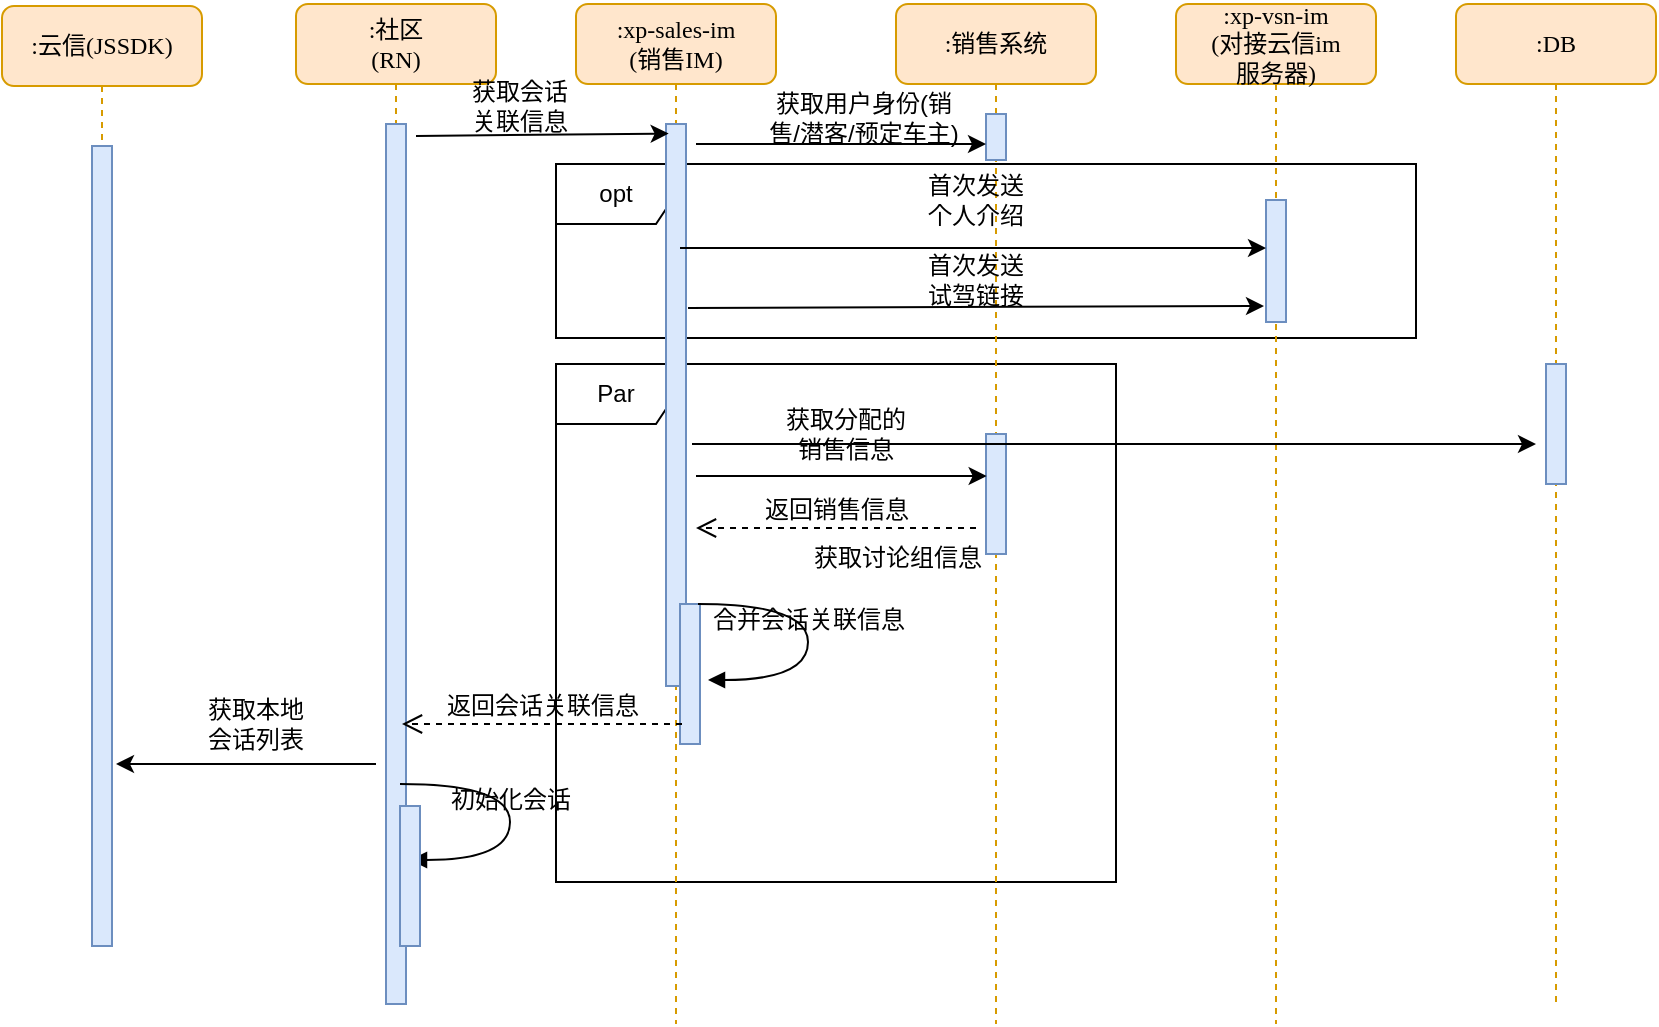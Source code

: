 <mxfile version="12.4.3" type="github" pages="1">
  <diagram name="Page-1" id="13e1069c-82ec-6db2-03f1-153e76fe0fe0">
    <mxGraphModel dx="1873" dy="427" grid="1" gridSize="10" guides="1" tooltips="1" connect="1" arrows="1" fold="1" page="1" pageScale="1" pageWidth="1100" pageHeight="850" background="#ffffff" math="0" shadow="0">
      <root>
        <mxCell id="0"/>
        <mxCell id="1" parent="0"/>
        <mxCell id="SCf--bu4-dqeZi4qSqdn-31" value="opt" style="shape=umlFrame;whiteSpace=wrap;html=1;" vertex="1" parent="1">
          <mxGeometry x="230" y="160" width="430" height="87" as="geometry"/>
        </mxCell>
        <mxCell id="SCf--bu4-dqeZi4qSqdn-1" value="Par" style="shape=umlFrame;whiteSpace=wrap;html=1;" vertex="1" parent="1">
          <mxGeometry x="230" y="260" width="280" height="259" as="geometry"/>
        </mxCell>
        <mxCell id="7baba1c4bc27f4b0-2" value=":xp-sales-im&lt;br&gt;(销售IM)" style="shape=umlLifeline;perimeter=lifelinePerimeter;whiteSpace=wrap;html=1;container=1;collapsible=0;recursiveResize=0;outlineConnect=0;rounded=1;shadow=0;comic=0;labelBackgroundColor=none;strokeWidth=1;fontFamily=Verdana;fontSize=12;align=center;fillColor=#ffe6cc;strokeColor=#d79b00;" parent="1" vertex="1">
          <mxGeometry x="240" y="80" width="100" height="510" as="geometry"/>
        </mxCell>
        <mxCell id="SCf--bu4-dqeZi4qSqdn-6" value="" style="html=1;points=[];perimeter=orthogonalPerimeter;rounded=0;shadow=0;comic=0;labelBackgroundColor=none;strokeWidth=1;fontFamily=Verdana;fontSize=12;align=center;fillColor=#dae8fc;strokeColor=#6c8ebf;" vertex="1" parent="7baba1c4bc27f4b0-2">
          <mxGeometry x="45" y="60" width="10" height="281" as="geometry"/>
        </mxCell>
        <mxCell id="7baba1c4bc27f4b0-3" value=":销售系统" style="shape=umlLifeline;perimeter=lifelinePerimeter;whiteSpace=wrap;html=1;container=1;collapsible=0;recursiveResize=0;outlineConnect=0;rounded=1;shadow=0;comic=0;labelBackgroundColor=none;strokeWidth=1;fontFamily=Verdana;fontSize=12;align=center;fillColor=#ffe6cc;strokeColor=#d79b00;" parent="1" vertex="1">
          <mxGeometry x="400" y="80" width="100" height="510" as="geometry"/>
        </mxCell>
        <mxCell id="7baba1c4bc27f4b0-13" value="" style="html=1;points=[];perimeter=orthogonalPerimeter;rounded=0;shadow=0;comic=0;labelBackgroundColor=none;strokeWidth=1;fontFamily=Verdana;fontSize=12;align=center;fillColor=#dae8fc;strokeColor=#6c8ebf;" parent="7baba1c4bc27f4b0-3" vertex="1">
          <mxGeometry x="45" y="215" width="10" height="60" as="geometry"/>
        </mxCell>
        <mxCell id="SCf--bu4-dqeZi4qSqdn-33" value="" style="html=1;points=[];perimeter=orthogonalPerimeter;rounded=0;shadow=0;comic=0;labelBackgroundColor=none;strokeWidth=1;fontFamily=Verdana;fontSize=12;align=center;fillColor=#dae8fc;strokeColor=#6c8ebf;" vertex="1" parent="7baba1c4bc27f4b0-3">
          <mxGeometry x="45" y="55" width="10" height="23" as="geometry"/>
        </mxCell>
        <mxCell id="7baba1c4bc27f4b0-4" value=":xp-vsn-im&lt;br&gt;(对接云信im&lt;br&gt;服务器)" style="shape=umlLifeline;perimeter=lifelinePerimeter;whiteSpace=wrap;html=1;container=1;collapsible=0;recursiveResize=0;outlineConnect=0;rounded=1;shadow=0;comic=0;labelBackgroundColor=none;strokeWidth=1;fontFamily=Verdana;fontSize=12;align=center;fillColor=#ffe6cc;strokeColor=#d79b00;" parent="1" vertex="1">
          <mxGeometry x="540" y="80" width="100" height="510" as="geometry"/>
        </mxCell>
        <mxCell id="7baba1c4bc27f4b0-16" value="" style="html=1;points=[];perimeter=orthogonalPerimeter;rounded=0;shadow=0;comic=0;labelBackgroundColor=none;strokeWidth=1;fontFamily=Verdana;fontSize=12;align=center;fillColor=#dae8fc;strokeColor=#6c8ebf;" parent="7baba1c4bc27f4b0-4" vertex="1">
          <mxGeometry x="45" y="98" width="10" height="61" as="geometry"/>
        </mxCell>
        <mxCell id="7baba1c4bc27f4b0-5" value=":DB" style="shape=umlLifeline;perimeter=lifelinePerimeter;whiteSpace=wrap;html=1;container=1;collapsible=0;recursiveResize=0;outlineConnect=0;rounded=1;shadow=0;comic=0;labelBackgroundColor=none;strokeWidth=1;fontFamily=Verdana;fontSize=12;align=center;fillColor=#ffe6cc;strokeColor=#d79b00;" parent="1" vertex="1">
          <mxGeometry x="680" y="80" width="100" height="500" as="geometry"/>
        </mxCell>
        <mxCell id="7baba1c4bc27f4b0-8" value=":社区&lt;br&gt;(RN)" style="shape=umlLifeline;perimeter=lifelinePerimeter;whiteSpace=wrap;html=1;container=1;collapsible=0;recursiveResize=0;outlineConnect=0;rounded=1;shadow=0;comic=0;labelBackgroundColor=none;strokeWidth=1;fontFamily=Verdana;fontSize=12;align=center;fillColor=#ffe6cc;strokeColor=#d79b00;" parent="1" vertex="1">
          <mxGeometry x="100" y="80" width="100" height="500" as="geometry"/>
        </mxCell>
        <mxCell id="7baba1c4bc27f4b0-9" value="" style="html=1;points=[];perimeter=orthogonalPerimeter;rounded=0;shadow=0;comic=0;labelBackgroundColor=none;strokeWidth=1;fontFamily=Verdana;fontSize=12;align=center;fillColor=#dae8fc;strokeColor=#6c8ebf;" parent="7baba1c4bc27f4b0-8" vertex="1">
          <mxGeometry x="45" y="60" width="10" height="440" as="geometry"/>
        </mxCell>
        <mxCell id="7baba1c4bc27f4b0-19" value="" style="html=1;points=[];perimeter=orthogonalPerimeter;rounded=0;shadow=0;comic=0;labelBackgroundColor=none;strokeWidth=1;fontFamily=Verdana;fontSize=12;align=center;fillColor=#dae8fc;strokeColor=#6c8ebf;" parent="1" vertex="1">
          <mxGeometry x="725" y="260" width="10" height="60" as="geometry"/>
        </mxCell>
        <mxCell id="_tAtlndqi4DHkHifaJOw-4" value="返回销售信息" style="html=1;verticalAlign=bottom;endArrow=open;dashed=1;endSize=8;labelBackgroundColor=none;fontFamily=Verdana;fontSize=12;edgeStyle=elbowEdgeStyle;elbow=vertical;" parent="1" edge="1">
          <mxGeometry relative="1" as="geometry">
            <mxPoint x="300" y="342" as="targetPoint"/>
            <Array as="points">
              <mxPoint x="378" y="342"/>
              <mxPoint x="408" y="342"/>
            </Array>
            <mxPoint x="440" y="342" as="sourcePoint"/>
          </mxGeometry>
        </mxCell>
        <mxCell id="ZvRYTC18ovLtI7Ebb16t-18" value="初始化会话" style="html=1;verticalAlign=bottom;endArrow=block;labelBackgroundColor=none;fontFamily=Verdana;fontSize=12;elbow=vertical;edgeStyle=orthogonalEdgeStyle;curved=1;entryX=1;entryY=0.286;entryPerimeter=0;exitX=1.038;exitY=0.345;exitPerimeter=0;" parent="1" edge="1">
          <mxGeometry relative="1" as="geometry">
            <mxPoint x="152" y="470" as="sourcePoint"/>
            <mxPoint x="157" y="508" as="targetPoint"/>
            <Array as="points">
              <mxPoint x="207" y="470"/>
              <mxPoint x="207" y="508"/>
            </Array>
          </mxGeometry>
        </mxCell>
        <mxCell id="ZvRYTC18ovLtI7Ebb16t-20" value="" style="html=1;points=[];perimeter=orthogonalPerimeter;rounded=0;shadow=0;comic=0;labelBackgroundColor=none;strokeWidth=1;fontFamily=Verdana;fontSize=12;align=center;fillColor=#dae8fc;strokeColor=#6c8ebf;" parent="1" vertex="1">
          <mxGeometry x="152" y="481" width="10" height="70" as="geometry"/>
        </mxCell>
        <mxCell id="ZvRYTC18ovLtI7Ebb16t-30" value=":云信(JSSDK)" style="shape=umlLifeline;perimeter=lifelinePerimeter;whiteSpace=wrap;html=1;container=1;collapsible=0;recursiveResize=0;outlineConnect=0;rounded=1;shadow=0;comic=0;labelBackgroundColor=none;strokeWidth=1;fontFamily=Verdana;fontSize=12;align=center;fillColor=#ffe6cc;strokeColor=#d79b00;" parent="1" vertex="1">
          <mxGeometry x="-47" y="81" width="100" height="470" as="geometry"/>
        </mxCell>
        <mxCell id="ZvRYTC18ovLtI7Ebb16t-31" value="" style="html=1;points=[];perimeter=orthogonalPerimeter;rounded=0;shadow=0;comic=0;labelBackgroundColor=none;strokeWidth=1;fontFamily=Verdana;fontSize=12;align=center;fillColor=#dae8fc;strokeColor=#6c8ebf;" parent="ZvRYTC18ovLtI7Ebb16t-30" vertex="1">
          <mxGeometry x="45" y="70" width="10" height="400" as="geometry"/>
        </mxCell>
        <mxCell id="SCf--bu4-dqeZi4qSqdn-8" value="" style="endArrow=classic;html=1;entryX=0.133;entryY=0.45;entryDx=0;entryDy=0;entryPerimeter=0;" edge="1" parent="1">
          <mxGeometry width="50" height="50" relative="1" as="geometry">
            <mxPoint x="300" y="316" as="sourcePoint"/>
            <mxPoint x="445.33" y="316" as="targetPoint"/>
          </mxGeometry>
        </mxCell>
        <mxCell id="SCf--bu4-dqeZi4qSqdn-10" value="获取分配的销售信息" style="text;html=1;strokeColor=none;fillColor=none;align=center;verticalAlign=middle;whiteSpace=wrap;rounded=0;" vertex="1" parent="1">
          <mxGeometry x="340" y="285" width="70" height="20" as="geometry"/>
        </mxCell>
        <mxCell id="SCf--bu4-dqeZi4qSqdn-16" value="" style="html=1;points=[];perimeter=orthogonalPerimeter;rounded=0;shadow=0;comic=0;labelBackgroundColor=none;strokeWidth=1;fontFamily=Verdana;fontSize=12;align=center;fillColor=#dae8fc;strokeColor=#6c8ebf;" vertex="1" parent="1">
          <mxGeometry x="292" y="380" width="10" height="70" as="geometry"/>
        </mxCell>
        <mxCell id="SCf--bu4-dqeZi4qSqdn-17" value="合并会话关联信息" style="html=1;verticalAlign=bottom;endArrow=block;labelBackgroundColor=none;fontFamily=Verdana;fontSize=12;elbow=vertical;edgeStyle=orthogonalEdgeStyle;curved=1;entryX=1;entryY=0.286;entryPerimeter=0;exitX=1.038;exitY=0.345;exitPerimeter=0;" edge="1" parent="1">
          <mxGeometry relative="1" as="geometry">
            <mxPoint x="301" y="380" as="sourcePoint"/>
            <mxPoint x="306" y="418" as="targetPoint"/>
            <Array as="points">
              <mxPoint x="356" y="380"/>
              <mxPoint x="356" y="418"/>
            </Array>
          </mxGeometry>
        </mxCell>
        <mxCell id="SCf--bu4-dqeZi4qSqdn-20" value="" style="endArrow=classic;html=1;" edge="1" parent="1">
          <mxGeometry width="50" height="50" relative="1" as="geometry">
            <mxPoint x="298" y="300" as="sourcePoint"/>
            <mxPoint x="720" y="300" as="targetPoint"/>
          </mxGeometry>
        </mxCell>
        <mxCell id="SCf--bu4-dqeZi4qSqdn-21" value="获取讨论组信息" style="text;html=1;strokeColor=none;fillColor=none;align=center;verticalAlign=middle;whiteSpace=wrap;rounded=0;" vertex="1" parent="1">
          <mxGeometry x="356" y="347" width="90" height="20" as="geometry"/>
        </mxCell>
        <mxCell id="SCf--bu4-dqeZi4qSqdn-22" value="返回会话关联信息" style="html=1;verticalAlign=bottom;endArrow=open;dashed=1;endSize=8;labelBackgroundColor=none;fontFamily=Verdana;fontSize=12;edgeStyle=elbowEdgeStyle;elbow=vertical;" edge="1" parent="1">
          <mxGeometry relative="1" as="geometry">
            <mxPoint x="153" y="440" as="targetPoint"/>
            <Array as="points">
              <mxPoint x="231" y="440"/>
              <mxPoint x="261" y="440"/>
            </Array>
            <mxPoint x="293" y="440" as="sourcePoint"/>
          </mxGeometry>
        </mxCell>
        <mxCell id="SCf--bu4-dqeZi4qSqdn-23" value="获取会话&lt;br&gt;关联信息" style="text;html=1;strokeColor=none;fillColor=none;align=center;verticalAlign=middle;whiteSpace=wrap;rounded=0;" vertex="1" parent="1">
          <mxGeometry x="172" y="121" width="80" height="20" as="geometry"/>
        </mxCell>
        <mxCell id="SCf--bu4-dqeZi4qSqdn-24" value="" style="endArrow=classic;html=1;entryX=0.133;entryY=0.074;entryDx=0;entryDy=0;entryPerimeter=0;" edge="1" parent="1">
          <mxGeometry width="50" height="50" relative="1" as="geometry">
            <mxPoint x="160" y="146" as="sourcePoint"/>
            <mxPoint x="286.33" y="144.794" as="targetPoint"/>
          </mxGeometry>
        </mxCell>
        <mxCell id="SCf--bu4-dqeZi4qSqdn-25" value="" style="endArrow=classic;html=1;" edge="1" parent="1" target="7baba1c4bc27f4b0-16">
          <mxGeometry width="50" height="50" relative="1" as="geometry">
            <mxPoint x="292" y="202" as="sourcePoint"/>
            <mxPoint x="580" y="201" as="targetPoint"/>
          </mxGeometry>
        </mxCell>
        <mxCell id="SCf--bu4-dqeZi4qSqdn-26" value="首次发送&lt;br&gt;个人介绍" style="text;html=1;strokeColor=none;fillColor=none;align=center;verticalAlign=middle;whiteSpace=wrap;rounded=0;" vertex="1" parent="1">
          <mxGeometry x="400" y="168" width="80" height="20" as="geometry"/>
        </mxCell>
        <mxCell id="SCf--bu4-dqeZi4qSqdn-27" value="" style="endArrow=classic;html=1;" edge="1" parent="1">
          <mxGeometry width="50" height="50" relative="1" as="geometry">
            <mxPoint x="296" y="232" as="sourcePoint"/>
            <mxPoint x="584" y="231" as="targetPoint"/>
          </mxGeometry>
        </mxCell>
        <mxCell id="SCf--bu4-dqeZi4qSqdn-30" value="首次发送&lt;br&gt;试驾链接" style="text;html=1;strokeColor=none;fillColor=none;align=center;verticalAlign=middle;whiteSpace=wrap;rounded=0;" vertex="1" parent="1">
          <mxGeometry x="400" y="208" width="80" height="20" as="geometry"/>
        </mxCell>
        <mxCell id="SCf--bu4-dqeZi4qSqdn-32" value="" style="endArrow=classic;html=1;" edge="1" parent="1" target="SCf--bu4-dqeZi4qSqdn-33">
          <mxGeometry width="50" height="50" relative="1" as="geometry">
            <mxPoint x="300" y="150" as="sourcePoint"/>
            <mxPoint x="440" y="150" as="targetPoint"/>
          </mxGeometry>
        </mxCell>
        <mxCell id="SCf--bu4-dqeZi4qSqdn-34" value="获取用户身份(销售/潜客/预定车主)" style="text;html=1;strokeColor=none;fillColor=none;align=center;verticalAlign=middle;whiteSpace=wrap;rounded=0;" vertex="1" parent="1">
          <mxGeometry x="334" y="127" width="100" height="20" as="geometry"/>
        </mxCell>
        <mxCell id="SCf--bu4-dqeZi4qSqdn-35" value="" style="endArrow=classic;html=1;" edge="1" parent="1">
          <mxGeometry width="50" height="50" relative="1" as="geometry">
            <mxPoint x="140" y="460" as="sourcePoint"/>
            <mxPoint x="10" y="460" as="targetPoint"/>
          </mxGeometry>
        </mxCell>
        <mxCell id="SCf--bu4-dqeZi4qSqdn-36" value="获取本地会话列表" style="text;html=1;strokeColor=none;fillColor=none;align=center;verticalAlign=middle;whiteSpace=wrap;rounded=0;" vertex="1" parent="1">
          <mxGeometry x="50" y="430" width="60" height="20" as="geometry"/>
        </mxCell>
      </root>
    </mxGraphModel>
  </diagram>
</mxfile>
